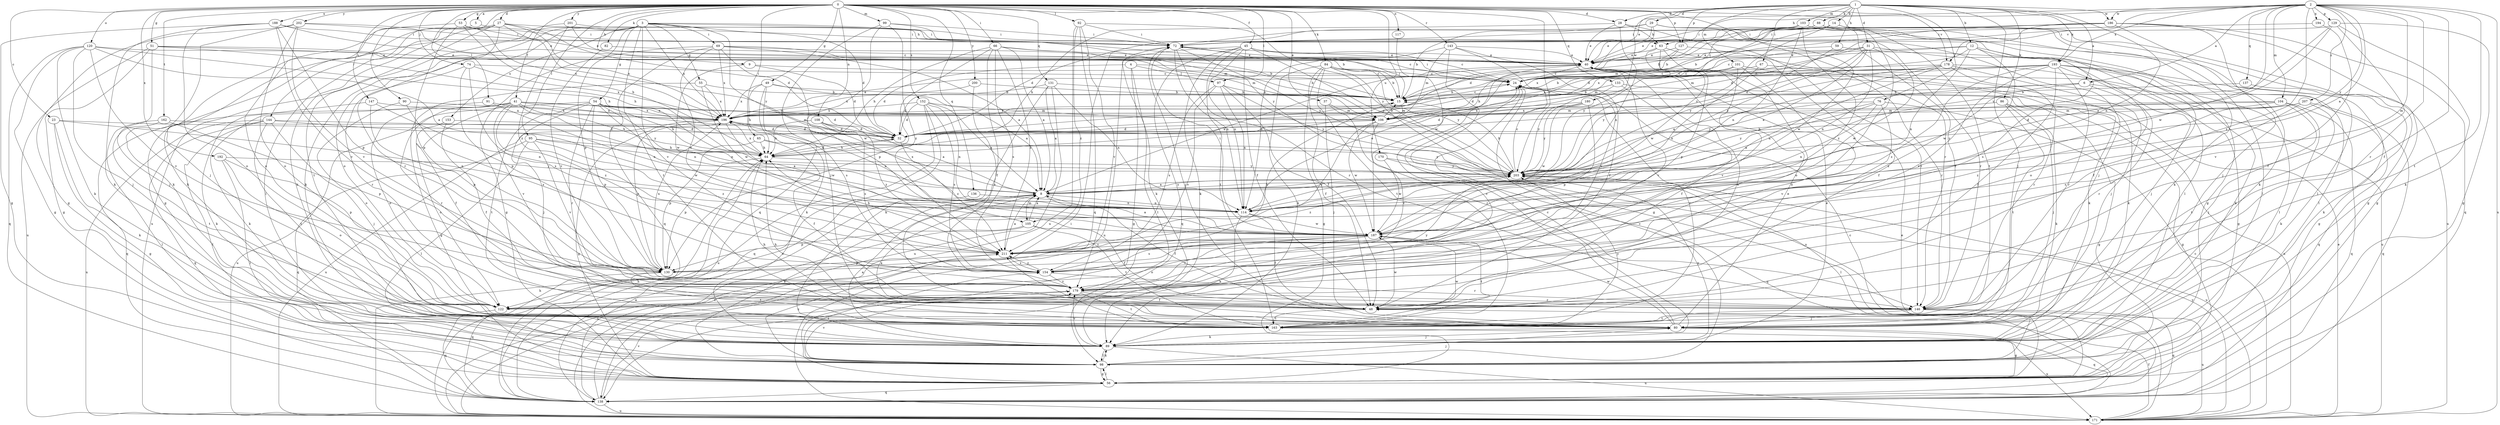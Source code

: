 strict digraph  {
0;
1;
2;
3;
4;
5;
6;
8;
9;
12;
14;
15;
23;
24;
27;
28;
29;
31;
32;
37;
40;
41;
45;
48;
49;
51;
53;
54;
55;
56;
59;
63;
64;
65;
66;
67;
69;
72;
74;
76;
80;
82;
84;
86;
88;
89;
90;
91;
92;
95;
97;
98;
99;
101;
103;
104;
105;
106;
108;
114;
117;
120;
122;
127;
129;
130;
131;
133;
136;
137;
138;
143;
144;
146;
147;
152;
153;
154;
162;
163;
170;
171;
178;
179;
180;
186;
187;
188;
192;
193;
194;
196;
200;
201;
202;
203;
207;
211;
0 -> 5  [label=a];
0 -> 9  [label=b];
0 -> 23  [label=c];
0 -> 27  [label=d];
0 -> 28  [label=d];
0 -> 37  [label=e];
0 -> 41  [label=f];
0 -> 45  [label=f];
0 -> 49  [label=g];
0 -> 51  [label=g];
0 -> 53  [label=g];
0 -> 65  [label=i];
0 -> 66  [label=i];
0 -> 74  [label=j];
0 -> 82  [label=k];
0 -> 84  [label=k];
0 -> 90  [label=l];
0 -> 91  [label=l];
0 -> 92  [label=l];
0 -> 95  [label=l];
0 -> 97  [label=l];
0 -> 99  [label=m];
0 -> 108  [label=n];
0 -> 117  [label=o];
0 -> 120  [label=o];
0 -> 127  [label=p];
0 -> 131  [label=q];
0 -> 133  [label=q];
0 -> 136  [label=q];
0 -> 143  [label=r];
0 -> 144  [label=r];
0 -> 146  [label=r];
0 -> 147  [label=s];
0 -> 152  [label=s];
0 -> 162  [label=t];
0 -> 163  [label=t];
0 -> 170  [label=u];
0 -> 178  [label=v];
0 -> 188  [label=x];
0 -> 192  [label=x];
0 -> 200  [label=y];
0 -> 201  [label=y];
0 -> 202  [label=y];
0 -> 203  [label=y];
1 -> 6  [label=a];
1 -> 12  [label=b];
1 -> 14  [label=b];
1 -> 28  [label=d];
1 -> 29  [label=d];
1 -> 31  [label=d];
1 -> 59  [label=h];
1 -> 67  [label=i];
1 -> 76  [label=j];
1 -> 80  [label=j];
1 -> 86  [label=k];
1 -> 88  [label=k];
1 -> 101  [label=m];
1 -> 103  [label=m];
1 -> 114  [label=n];
1 -> 127  [label=p];
1 -> 180  [label=w];
1 -> 186  [label=w];
1 -> 193  [label=x];
2 -> 6  [label=a];
2 -> 8  [label=a];
2 -> 40  [label=e];
2 -> 48  [label=f];
2 -> 63  [label=h];
2 -> 104  [label=m];
2 -> 105  [label=m];
2 -> 129  [label=p];
2 -> 137  [label=q];
2 -> 146  [label=r];
2 -> 163  [label=t];
2 -> 171  [label=u];
2 -> 178  [label=v];
2 -> 186  [label=w];
2 -> 187  [label=w];
2 -> 193  [label=x];
2 -> 194  [label=x];
2 -> 203  [label=y];
2 -> 207  [label=z];
2 -> 211  [label=z];
3 -> 15  [label=b];
3 -> 32  [label=d];
3 -> 54  [label=g];
3 -> 55  [label=g];
3 -> 69  [label=i];
3 -> 72  [label=i];
3 -> 89  [label=k];
3 -> 105  [label=m];
3 -> 122  [label=o];
3 -> 130  [label=p];
3 -> 153  [label=s];
3 -> 163  [label=t];
3 -> 171  [label=u];
3 -> 179  [label=v];
3 -> 196  [label=x];
4 -> 15  [label=b];
4 -> 32  [label=d];
4 -> 56  [label=g];
4 -> 97  [label=l];
4 -> 98  [label=l];
5 -> 72  [label=i];
5 -> 80  [label=j];
6 -> 15  [label=b];
6 -> 138  [label=q];
6 -> 146  [label=r];
6 -> 203  [label=y];
6 -> 211  [label=z];
8 -> 40  [label=e];
8 -> 48  [label=f];
8 -> 105  [label=m];
8 -> 114  [label=n];
8 -> 196  [label=x];
8 -> 203  [label=y];
9 -> 24  [label=c];
9 -> 32  [label=d];
9 -> 187  [label=w];
12 -> 24  [label=c];
12 -> 40  [label=e];
12 -> 48  [label=f];
12 -> 114  [label=n];
12 -> 154  [label=s];
12 -> 187  [label=w];
12 -> 196  [label=x];
14 -> 15  [label=b];
14 -> 24  [label=c];
14 -> 72  [label=i];
14 -> 89  [label=k];
14 -> 98  [label=l];
14 -> 171  [label=u];
14 -> 203  [label=y];
15 -> 24  [label=c];
15 -> 72  [label=i];
15 -> 106  [label=m];
15 -> 196  [label=x];
23 -> 32  [label=d];
23 -> 56  [label=g];
23 -> 89  [label=k];
23 -> 114  [label=n];
24 -> 15  [label=b];
24 -> 72  [label=i];
27 -> 32  [label=d];
27 -> 56  [label=g];
27 -> 63  [label=h];
27 -> 89  [label=k];
27 -> 98  [label=l];
27 -> 146  [label=r];
27 -> 163  [label=t];
27 -> 196  [label=x];
27 -> 203  [label=y];
28 -> 40  [label=e];
28 -> 63  [label=h];
28 -> 64  [label=h];
28 -> 114  [label=n];
28 -> 146  [label=r];
29 -> 15  [label=b];
29 -> 32  [label=d];
29 -> 40  [label=e];
29 -> 72  [label=i];
29 -> 80  [label=j];
29 -> 146  [label=r];
29 -> 187  [label=w];
31 -> 8  [label=a];
31 -> 32  [label=d];
31 -> 40  [label=e];
31 -> 106  [label=m];
31 -> 114  [label=n];
31 -> 122  [label=o];
31 -> 187  [label=w];
31 -> 196  [label=x];
31 -> 203  [label=y];
32 -> 64  [label=h];
32 -> 211  [label=z];
37 -> 80  [label=j];
37 -> 106  [label=m];
37 -> 146  [label=r];
40 -> 24  [label=c];
40 -> 171  [label=u];
40 -> 179  [label=v];
41 -> 32  [label=d];
41 -> 48  [label=f];
41 -> 64  [label=h];
41 -> 106  [label=m];
41 -> 114  [label=n];
41 -> 122  [label=o];
41 -> 138  [label=q];
41 -> 146  [label=r];
41 -> 179  [label=v];
41 -> 196  [label=x];
41 -> 211  [label=z];
45 -> 24  [label=c];
45 -> 40  [label=e];
45 -> 48  [label=f];
45 -> 89  [label=k];
45 -> 114  [label=n];
45 -> 138  [label=q];
45 -> 163  [label=t];
45 -> 171  [label=u];
45 -> 203  [label=y];
48 -> 40  [label=e];
48 -> 163  [label=t];
48 -> 187  [label=w];
49 -> 8  [label=a];
49 -> 15  [label=b];
49 -> 64  [label=h];
49 -> 89  [label=k];
49 -> 154  [label=s];
49 -> 196  [label=x];
51 -> 40  [label=e];
51 -> 56  [label=g];
51 -> 64  [label=h];
51 -> 80  [label=j];
51 -> 106  [label=m];
51 -> 171  [label=u];
53 -> 40  [label=e];
53 -> 64  [label=h];
53 -> 72  [label=i];
53 -> 122  [label=o];
53 -> 130  [label=p];
53 -> 196  [label=x];
54 -> 32  [label=d];
54 -> 64  [label=h];
54 -> 80  [label=j];
54 -> 114  [label=n];
54 -> 130  [label=p];
54 -> 146  [label=r];
54 -> 163  [label=t];
54 -> 171  [label=u];
54 -> 196  [label=x];
54 -> 203  [label=y];
55 -> 15  [label=b];
55 -> 56  [label=g];
55 -> 187  [label=w];
55 -> 196  [label=x];
56 -> 24  [label=c];
56 -> 98  [label=l];
56 -> 138  [label=q];
59 -> 40  [label=e];
59 -> 98  [label=l];
59 -> 203  [label=y];
63 -> 40  [label=e];
63 -> 48  [label=f];
63 -> 122  [label=o];
63 -> 130  [label=p];
63 -> 187  [label=w];
64 -> 32  [label=d];
64 -> 130  [label=p];
64 -> 196  [label=x];
64 -> 203  [label=y];
65 -> 48  [label=f];
65 -> 64  [label=h];
65 -> 130  [label=p];
65 -> 203  [label=y];
66 -> 8  [label=a];
66 -> 24  [label=c];
66 -> 40  [label=e];
66 -> 48  [label=f];
66 -> 64  [label=h];
66 -> 130  [label=p];
66 -> 154  [label=s];
66 -> 211  [label=z];
67 -> 24  [label=c];
67 -> 89  [label=k];
67 -> 114  [label=n];
69 -> 8  [label=a];
69 -> 15  [label=b];
69 -> 40  [label=e];
69 -> 56  [label=g];
69 -> 138  [label=q];
69 -> 187  [label=w];
69 -> 196  [label=x];
69 -> 211  [label=z];
72 -> 40  [label=e];
72 -> 80  [label=j];
72 -> 89  [label=k];
72 -> 114  [label=n];
72 -> 146  [label=r];
72 -> 203  [label=y];
74 -> 24  [label=c];
74 -> 130  [label=p];
74 -> 146  [label=r];
74 -> 154  [label=s];
74 -> 196  [label=x];
76 -> 8  [label=a];
76 -> 56  [label=g];
76 -> 106  [label=m];
76 -> 114  [label=n];
76 -> 179  [label=v];
76 -> 203  [label=y];
80 -> 8  [label=a];
80 -> 24  [label=c];
80 -> 40  [label=e];
80 -> 56  [label=g];
80 -> 64  [label=h];
80 -> 89  [label=k];
80 -> 138  [label=q];
80 -> 187  [label=w];
82 -> 40  [label=e];
82 -> 179  [label=v];
84 -> 15  [label=b];
84 -> 24  [label=c];
84 -> 48  [label=f];
84 -> 56  [label=g];
84 -> 89  [label=k];
84 -> 163  [label=t];
84 -> 171  [label=u];
84 -> 203  [label=y];
86 -> 56  [label=g];
86 -> 80  [label=j];
86 -> 89  [label=k];
86 -> 163  [label=t];
86 -> 196  [label=x];
88 -> 15  [label=b];
88 -> 32  [label=d];
88 -> 40  [label=e];
88 -> 56  [label=g];
88 -> 72  [label=i];
88 -> 98  [label=l];
88 -> 154  [label=s];
89 -> 8  [label=a];
89 -> 24  [label=c];
89 -> 40  [label=e];
89 -> 80  [label=j];
89 -> 98  [label=l];
89 -> 171  [label=u];
89 -> 179  [label=v];
89 -> 203  [label=y];
90 -> 122  [label=o];
90 -> 154  [label=s];
90 -> 196  [label=x];
91 -> 89  [label=k];
91 -> 114  [label=n];
91 -> 196  [label=x];
92 -> 72  [label=i];
92 -> 138  [label=q];
92 -> 171  [label=u];
92 -> 179  [label=v];
92 -> 203  [label=y];
92 -> 211  [label=z];
95 -> 8  [label=a];
95 -> 64  [label=h];
95 -> 98  [label=l];
95 -> 138  [label=q];
95 -> 179  [label=v];
95 -> 211  [label=z];
97 -> 15  [label=b];
97 -> 48  [label=f];
97 -> 114  [label=n];
97 -> 154  [label=s];
97 -> 179  [label=v];
97 -> 203  [label=y];
98 -> 8  [label=a];
98 -> 24  [label=c];
98 -> 56  [label=g];
98 -> 80  [label=j];
98 -> 89  [label=k];
98 -> 154  [label=s];
98 -> 179  [label=v];
98 -> 211  [label=z];
99 -> 72  [label=i];
99 -> 80  [label=j];
99 -> 138  [label=q];
99 -> 203  [label=y];
99 -> 211  [label=z];
101 -> 24  [label=c];
101 -> 32  [label=d];
101 -> 89  [label=k];
101 -> 122  [label=o];
101 -> 179  [label=v];
103 -> 32  [label=d];
103 -> 40  [label=e];
103 -> 56  [label=g];
103 -> 72  [label=i];
103 -> 98  [label=l];
103 -> 114  [label=n];
103 -> 146  [label=r];
103 -> 211  [label=z];
104 -> 64  [label=h];
104 -> 80  [label=j];
104 -> 89  [label=k];
104 -> 106  [label=m];
104 -> 138  [label=q];
104 -> 211  [label=z];
105 -> 8  [label=a];
105 -> 48  [label=f];
105 -> 130  [label=p];
105 -> 163  [label=t];
105 -> 171  [label=u];
106 -> 15  [label=b];
106 -> 32  [label=d];
106 -> 179  [label=v];
106 -> 187  [label=w];
106 -> 211  [label=z];
108 -> 8  [label=a];
108 -> 32  [label=d];
108 -> 64  [label=h];
108 -> 154  [label=s];
108 -> 211  [label=z];
114 -> 40  [label=e];
114 -> 48  [label=f];
114 -> 89  [label=k];
114 -> 187  [label=w];
117 -> 187  [label=w];
120 -> 8  [label=a];
120 -> 40  [label=e];
120 -> 56  [label=g];
120 -> 64  [label=h];
120 -> 80  [label=j];
120 -> 89  [label=k];
120 -> 138  [label=q];
120 -> 179  [label=v];
122 -> 24  [label=c];
122 -> 138  [label=q];
127 -> 40  [label=e];
127 -> 64  [label=h];
127 -> 146  [label=r];
127 -> 203  [label=y];
129 -> 8  [label=a];
129 -> 48  [label=f];
129 -> 56  [label=g];
129 -> 72  [label=i];
129 -> 89  [label=k];
129 -> 203  [label=y];
130 -> 138  [label=q];
130 -> 163  [label=t];
130 -> 196  [label=x];
131 -> 8  [label=a];
131 -> 15  [label=b];
131 -> 32  [label=d];
131 -> 89  [label=k];
131 -> 114  [label=n];
131 -> 171  [label=u];
133 -> 15  [label=b];
133 -> 48  [label=f];
133 -> 171  [label=u];
133 -> 203  [label=y];
136 -> 114  [label=n];
136 -> 122  [label=o];
137 -> 15  [label=b];
137 -> 89  [label=k];
138 -> 8  [label=a];
138 -> 40  [label=e];
138 -> 64  [label=h];
138 -> 72  [label=i];
138 -> 171  [label=u];
138 -> 179  [label=v];
143 -> 40  [label=e];
143 -> 48  [label=f];
143 -> 56  [label=g];
143 -> 106  [label=m];
143 -> 114  [label=n];
143 -> 179  [label=v];
144 -> 32  [label=d];
144 -> 80  [label=j];
144 -> 98  [label=l];
144 -> 138  [label=q];
144 -> 163  [label=t];
144 -> 171  [label=u];
144 -> 187  [label=w];
146 -> 80  [label=j];
146 -> 138  [label=q];
146 -> 163  [label=t];
146 -> 171  [label=u];
147 -> 89  [label=k];
147 -> 114  [label=n];
147 -> 130  [label=p];
147 -> 196  [label=x];
152 -> 8  [label=a];
152 -> 32  [label=d];
152 -> 106  [label=m];
152 -> 114  [label=n];
152 -> 138  [label=q];
152 -> 154  [label=s];
152 -> 171  [label=u];
152 -> 196  [label=x];
153 -> 32  [label=d];
153 -> 48  [label=f];
153 -> 122  [label=o];
154 -> 15  [label=b];
154 -> 146  [label=r];
154 -> 179  [label=v];
154 -> 211  [label=z];
162 -> 32  [label=d];
162 -> 98  [label=l];
162 -> 130  [label=p];
162 -> 163  [label=t];
163 -> 24  [label=c];
163 -> 64  [label=h];
163 -> 171  [label=u];
163 -> 187  [label=w];
163 -> 203  [label=y];
163 -> 211  [label=z];
170 -> 138  [label=q];
170 -> 187  [label=w];
170 -> 203  [label=y];
171 -> 24  [label=c];
171 -> 40  [label=e];
171 -> 48  [label=f];
171 -> 64  [label=h];
171 -> 203  [label=y];
178 -> 8  [label=a];
178 -> 24  [label=c];
178 -> 56  [label=g];
178 -> 80  [label=j];
178 -> 114  [label=n];
178 -> 146  [label=r];
178 -> 203  [label=y];
179 -> 48  [label=f];
179 -> 122  [label=o];
179 -> 146  [label=r];
179 -> 163  [label=t];
179 -> 203  [label=y];
180 -> 32  [label=d];
180 -> 130  [label=p];
180 -> 187  [label=w];
180 -> 196  [label=x];
180 -> 203  [label=y];
186 -> 15  [label=b];
186 -> 32  [label=d];
186 -> 56  [label=g];
186 -> 72  [label=i];
186 -> 80  [label=j];
186 -> 89  [label=k];
186 -> 106  [label=m];
186 -> 138  [label=q];
187 -> 8  [label=a];
187 -> 72  [label=i];
187 -> 122  [label=o];
187 -> 154  [label=s];
187 -> 163  [label=t];
187 -> 179  [label=v];
187 -> 211  [label=z];
188 -> 56  [label=g];
188 -> 72  [label=i];
188 -> 89  [label=k];
188 -> 106  [label=m];
188 -> 122  [label=o];
188 -> 130  [label=p];
188 -> 179  [label=v];
192 -> 98  [label=l];
192 -> 122  [label=o];
192 -> 130  [label=p];
192 -> 203  [label=y];
193 -> 15  [label=b];
193 -> 24  [label=c];
193 -> 48  [label=f];
193 -> 56  [label=g];
193 -> 80  [label=j];
193 -> 89  [label=k];
193 -> 98  [label=l];
193 -> 106  [label=m];
193 -> 146  [label=r];
193 -> 154  [label=s];
193 -> 196  [label=x];
193 -> 211  [label=z];
194 -> 72  [label=i];
194 -> 179  [label=v];
196 -> 32  [label=d];
196 -> 40  [label=e];
196 -> 56  [label=g];
196 -> 114  [label=n];
196 -> 130  [label=p];
196 -> 171  [label=u];
196 -> 187  [label=w];
200 -> 15  [label=b];
200 -> 179  [label=v];
200 -> 196  [label=x];
201 -> 24  [label=c];
201 -> 72  [label=i];
201 -> 89  [label=k];
201 -> 211  [label=z];
202 -> 40  [label=e];
202 -> 56  [label=g];
202 -> 72  [label=i];
202 -> 89  [label=k];
202 -> 122  [label=o];
202 -> 179  [label=v];
203 -> 8  [label=a];
203 -> 15  [label=b];
203 -> 24  [label=c];
203 -> 98  [label=l];
203 -> 171  [label=u];
203 -> 211  [label=z];
207 -> 32  [label=d];
207 -> 106  [label=m];
207 -> 138  [label=q];
207 -> 154  [label=s];
207 -> 163  [label=t];
207 -> 203  [label=y];
211 -> 8  [label=a];
211 -> 64  [label=h];
211 -> 130  [label=p];
211 -> 154  [label=s];
}

